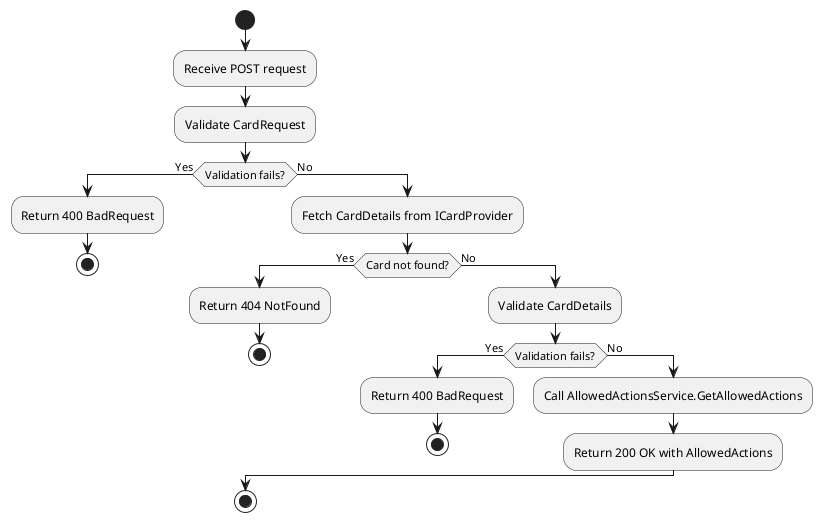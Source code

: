 ﻿@startuml
start
:Receive POST request;
:Validate CardRequest;
if (Validation fails?) then (Yes)
    :Return 400 BadRequest;
    stop
else (No)
    :Fetch CardDetails from ICardProvider;
    if (Card not found?) then (Yes)
        :Return 404 NotFound;
        stop
    else (No)
        :Validate CardDetails;
        if (Validation fails?) then (Yes)
            :Return 400 BadRequest;
            stop
        else (No)
            :Call AllowedActionsService.GetAllowedActions;
            :Return 200 OK with AllowedActions;
        endif
    endif
endif
stop
@enduml
